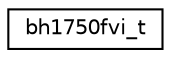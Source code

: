digraph "Graphical Class Hierarchy"
{
 // LATEX_PDF_SIZE
  edge [fontname="Helvetica",fontsize="10",labelfontname="Helvetica",labelfontsize="10"];
  node [fontname="Helvetica",fontsize="10",shape=record];
  rankdir="LR";
  Node0 [label="bh1750fvi_t",height=0.2,width=0.4,color="black", fillcolor="white", style="filled",URL="$structbh1750fvi__t.html",tooltip="Device descriptor for BH1570FVI devices."];
}
